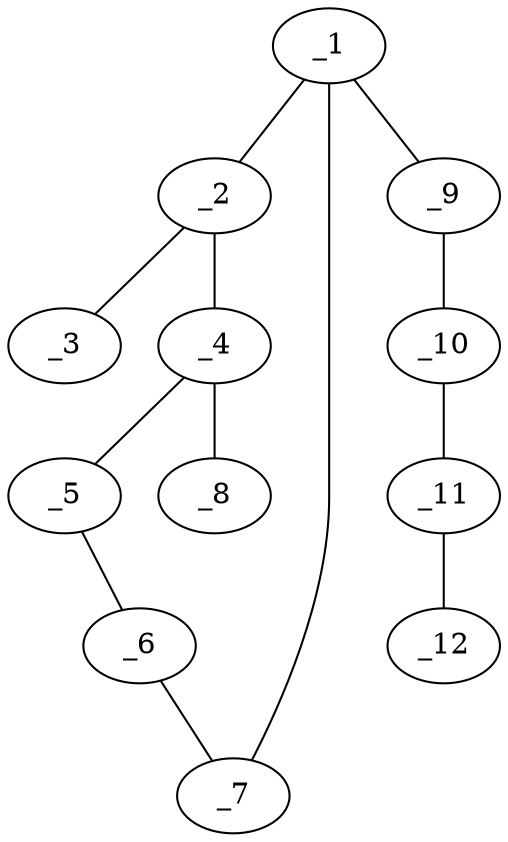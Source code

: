 graph molid639710 {
	_1	 [charge=0,
		chem=4,
		symbol="N  ",
		x="3.7321",
		y="-0.5"];
	_2	 [charge=0,
		chem=1,
		symbol="C  ",
		x="2.866",
		y="-1"];
	_1 -- _2	 [valence=1];
	_7	 [charge=0,
		chem=1,
		symbol="C  ",
		x="4.5981",
		y="-1"];
	_1 -- _7	 [valence=1];
	_9	 [charge=0,
		chem=1,
		symbol="C  ",
		x="3.7321",
		y="0.5"];
	_1 -- _9	 [valence=1];
	_3	 [charge=0,
		chem=2,
		symbol="O  ",
		x=2,
		y="-0.5"];
	_2 -- _3	 [valence=2];
	_4	 [charge=0,
		chem=4,
		symbol="N  ",
		x="2.866",
		y="-2"];
	_2 -- _4	 [valence=1];
	_5	 [charge=0,
		chem=1,
		symbol="C  ",
		x="3.7321",
		y="-2.5"];
	_4 -- _5	 [valence=1];
	_8	 [charge=0,
		chem=1,
		symbol="C  ",
		x=2,
		y="-2.5"];
	_4 -- _8	 [valence=1];
	_6	 [charge=0,
		chem=2,
		symbol="O  ",
		x="4.5981",
		y="-2"];
	_5 -- _6	 [valence=1];
	_6 -- _7	 [valence=1];
	_10	 [charge=0,
		chem=2,
		symbol="O  ",
		x="4.5981",
		y=1];
	_9 -- _10	 [valence=1];
	_11	 [charge=0,
		chem=1,
		symbol="C  ",
		x="4.5981",
		y=2];
	_10 -- _11	 [valence=1];
	_12	 [charge=0,
		chem=1,
		symbol="C  ",
		x="5.4641",
		y="2.5"];
	_11 -- _12	 [valence=1];
}
